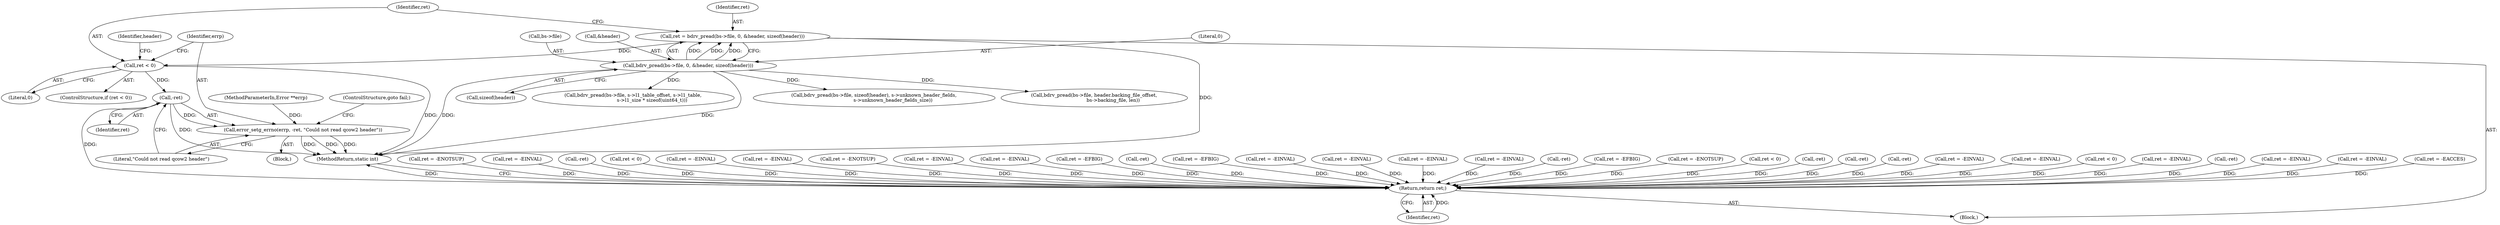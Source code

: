 digraph "0_qemu_6a83f8b5bec6f59e56cc49bd49e4c3f8f805d56f_0@API" {
"1000152" [label="(Call,ret = bdrv_pread(bs->file, 0, &header, sizeof(header)))"];
"1000154" [label="(Call,bdrv_pread(bs->file, 0, &header, sizeof(header)))"];
"1000164" [label="(Call,ret < 0)"];
"1000170" [label="(Call,-ret)"];
"1000168" [label="(Call,error_setg_errno(errp, -ret, \"Could not read qcow2 header\"))"];
"1001481" [label="(Return,return ret;)"];
"1000613" [label="(Call,ret = -ENOTSUP)"];
"1000166" [label="(Literal,0)"];
"1000423" [label="(Call,ret = -EINVAL)"];
"1000948" [label="(Call,-ret)"];
"1000762" [label="(Call,ret < 0)"];
"1001089" [label="(Call,ret = -EINVAL)"];
"1000780" [label="(Call,ret = -EINVAL)"];
"1001096" [label="(Call,bdrv_pread(bs->file, header.backing_file_offset,\n                         bs->backing_file, len))"];
"1000274" [label="(Call,ret = -ENOTSUP)"];
"1000491" [label="(Call,ret = -EINVAL)"];
"1000249" [label="(Call,ret = -EINVAL)"];
"1000158" [label="(Literal,0)"];
"1000163" [label="(ControlStructure,if (ret < 0))"];
"1000821" [label="(Call,ret = -EFBIG)"];
"1000161" [label="(Call,sizeof(header))"];
"1000475" [label="(Call,-ret)"];
"1000816" [label="(Call,ret = -EFBIG)"];
"1001417" [label="(Call,ret = -EINVAL)"];
"1000155" [label="(Call,bs->file)"];
"1000870" [label="(Call,ret = -EINVAL)"];
"1000177" [label="(Identifier,header)"];
"1000925" [label="(Call,bdrv_pread(bs->file, s->l1_table_offset, s->l1_table,\n                         s->l1_size * sizeof(uint64_t)))"];
"1001056" [label="(Call,ret = -EINVAL)"];
"1000406" [label="(Call,ret = -EINVAL)"];
"1000169" [label="(Identifier,errp)"];
"1001230" [label="(Call,-ret)"];
"1000848" [label="(Call,ret = -EFBIG)"];
"1000565" [label="(Call,ret = -ENOTSUP)"];
"1000798" [label="(Call,ret < 0)"];
"1001114" [label="(Call,-ret)"];
"1001185" [label="(Call,-ret)"];
"1000125" [label="(MethodParameterIn,Error **errp)"];
"1000170" [label="(Call,-ret)"];
"1000165" [label="(Identifier,ret)"];
"1000168" [label="(Call,error_setg_errno(errp, -ret, \"Could not read qcow2 header\"))"];
"1001150" [label="(Call,-ret)"];
"1001481" [label="(Return,return ret;)"];
"1000456" [label="(Call,bdrv_pread(bs->file, sizeof(header), s->unknown_header_fields,\n                         s->unknown_header_fields_size))"];
"1000154" [label="(Call,bdrv_pread(bs->file, 0, &header, sizeof(header)))"];
"1001365" [label="(Call,ret = -EINVAL)"];
"1000167" [label="(Block,)"];
"1000159" [label="(Call,&header)"];
"1001254" [label="(Call,ret = -EINVAL)"];
"1000888" [label="(Call,ret < 0)"];
"1000164" [label="(Call,ret < 0)"];
"1001482" [label="(Identifier,ret)"];
"1000305" [label="(Call,ret = -EINVAL)"];
"1001028" [label="(Call,-ret)"];
"1000172" [label="(Literal,\"Could not read qcow2 header\")"];
"1000173" [label="(ControlStructure,goto fail;)"];
"1000153" [label="(Identifier,ret)"];
"1001483" [label="(MethodReturn,static int)"];
"1000126" [label="(Block,)"];
"1000152" [label="(Call,ret = bdrv_pread(bs->file, 0, &header, sizeof(header)))"];
"1000638" [label="(Call,ret = -EINVAL)"];
"1000744" [label="(Call,ret = -EINVAL)"];
"1000171" [label="(Identifier,ret)"];
"1000592" [label="(Call,ret = -EACCES)"];
"1000152" -> "1000126"  [label="AST: "];
"1000152" -> "1000154"  [label="CFG: "];
"1000153" -> "1000152"  [label="AST: "];
"1000154" -> "1000152"  [label="AST: "];
"1000165" -> "1000152"  [label="CFG: "];
"1000152" -> "1001483"  [label="DDG: "];
"1000154" -> "1000152"  [label="DDG: "];
"1000154" -> "1000152"  [label="DDG: "];
"1000154" -> "1000152"  [label="DDG: "];
"1000152" -> "1000164"  [label="DDG: "];
"1000154" -> "1000161"  [label="CFG: "];
"1000155" -> "1000154"  [label="AST: "];
"1000158" -> "1000154"  [label="AST: "];
"1000159" -> "1000154"  [label="AST: "];
"1000161" -> "1000154"  [label="AST: "];
"1000154" -> "1001483"  [label="DDG: "];
"1000154" -> "1001483"  [label="DDG: "];
"1000154" -> "1000456"  [label="DDG: "];
"1000154" -> "1000925"  [label="DDG: "];
"1000154" -> "1001096"  [label="DDG: "];
"1000164" -> "1000163"  [label="AST: "];
"1000164" -> "1000166"  [label="CFG: "];
"1000165" -> "1000164"  [label="AST: "];
"1000166" -> "1000164"  [label="AST: "];
"1000169" -> "1000164"  [label="CFG: "];
"1000177" -> "1000164"  [label="CFG: "];
"1000164" -> "1001483"  [label="DDG: "];
"1000164" -> "1000170"  [label="DDG: "];
"1000170" -> "1000168"  [label="AST: "];
"1000170" -> "1000171"  [label="CFG: "];
"1000171" -> "1000170"  [label="AST: "];
"1000172" -> "1000170"  [label="CFG: "];
"1000170" -> "1001483"  [label="DDG: "];
"1000170" -> "1000168"  [label="DDG: "];
"1000170" -> "1001481"  [label="DDG: "];
"1000168" -> "1000167"  [label="AST: "];
"1000168" -> "1000172"  [label="CFG: "];
"1000169" -> "1000168"  [label="AST: "];
"1000172" -> "1000168"  [label="AST: "];
"1000173" -> "1000168"  [label="CFG: "];
"1000168" -> "1001483"  [label="DDG: "];
"1000168" -> "1001483"  [label="DDG: "];
"1000168" -> "1001483"  [label="DDG: "];
"1000125" -> "1000168"  [label="DDG: "];
"1001481" -> "1000126"  [label="AST: "];
"1001481" -> "1001482"  [label="CFG: "];
"1001482" -> "1001481"  [label="AST: "];
"1001483" -> "1001481"  [label="CFG: "];
"1001481" -> "1001483"  [label="DDG: "];
"1001482" -> "1001481"  [label="DDG: "];
"1000613" -> "1001481"  [label="DDG: "];
"1001185" -> "1001481"  [label="DDG: "];
"1000638" -> "1001481"  [label="DDG: "];
"1001056" -> "1001481"  [label="DDG: "];
"1001150" -> "1001481"  [label="DDG: "];
"1000565" -> "1001481"  [label="DDG: "];
"1000406" -> "1001481"  [label="DDG: "];
"1000744" -> "1001481"  [label="DDG: "];
"1000475" -> "1001481"  [label="DDG: "];
"1000423" -> "1001481"  [label="DDG: "];
"1000762" -> "1001481"  [label="DDG: "];
"1000948" -> "1001481"  [label="DDG: "];
"1001230" -> "1001481"  [label="DDG: "];
"1001365" -> "1001481"  [label="DDG: "];
"1000848" -> "1001481"  [label="DDG: "];
"1000780" -> "1001481"  [label="DDG: "];
"1000274" -> "1001481"  [label="DDG: "];
"1000870" -> "1001481"  [label="DDG: "];
"1001417" -> "1001481"  [label="DDG: "];
"1000816" -> "1001481"  [label="DDG: "];
"1000798" -> "1001481"  [label="DDG: "];
"1001254" -> "1001481"  [label="DDG: "];
"1000305" -> "1001481"  [label="DDG: "];
"1001114" -> "1001481"  [label="DDG: "];
"1001028" -> "1001481"  [label="DDG: "];
"1000821" -> "1001481"  [label="DDG: "];
"1000491" -> "1001481"  [label="DDG: "];
"1001089" -> "1001481"  [label="DDG: "];
"1000249" -> "1001481"  [label="DDG: "];
"1000888" -> "1001481"  [label="DDG: "];
"1000592" -> "1001481"  [label="DDG: "];
}
